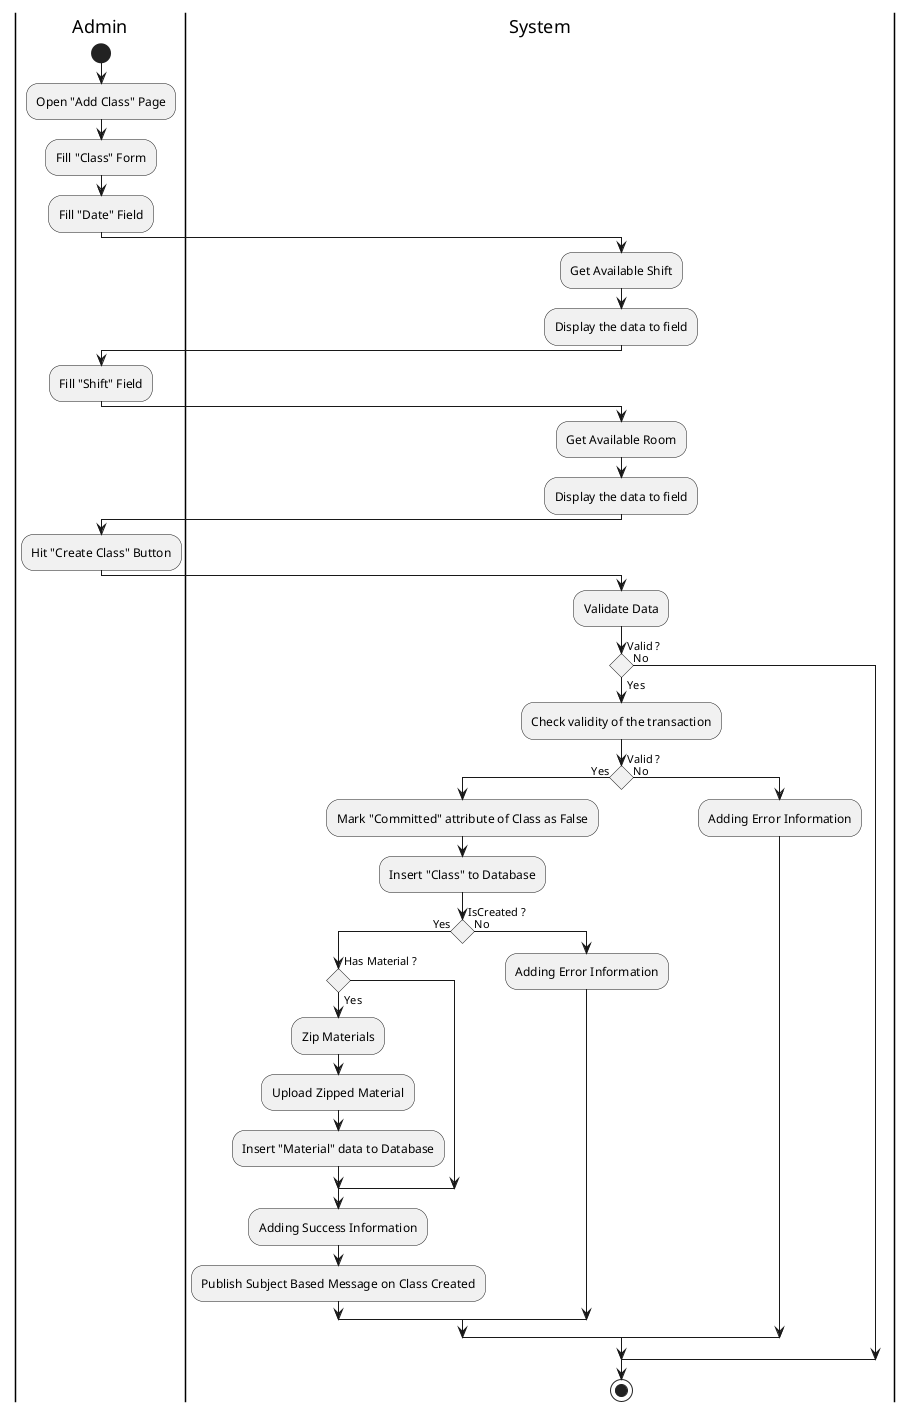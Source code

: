 @startuml CreateClass

skinparam ConditionEndStyle hline
skinparam conditionStyle diamond
skinparam Monochrome true
skinparam Shadowing false

|Admin|
start
:Open "Add Class" Page;
:Fill "Class" Form;

:Fill "Date" Field;

|System|
:Get Available Shift;
:Display the data to field;

|Admin|
:Fill "Shift" Field;

|System|
:Get Available Room;
:Display the data to field;

|Admin|
:Hit "Create Class" Button;

|System|
:Validate Data;

if (Valid ?) then (Yes)
    :Check validity of the transaction;

    if (Valid ?) then (Yes)
        :Mark "Committed" attribute of Class as False;
        :Insert "Class" to Database;
        if (IsCreated ?) then (Yes)
            if (Has Material ?) then (Yes)
                :Zip Materials;
                :Upload Zipped Material;
                :Insert "Material" data to Database;
            endif
            :Adding Success Information;
            :Publish Subject Based Message on Class Created;
        else (No)
            :Adding Error Information;
        endif
    else (No)
        :Adding Error Information;
    endif
else (No)
endif
stop

@enduml